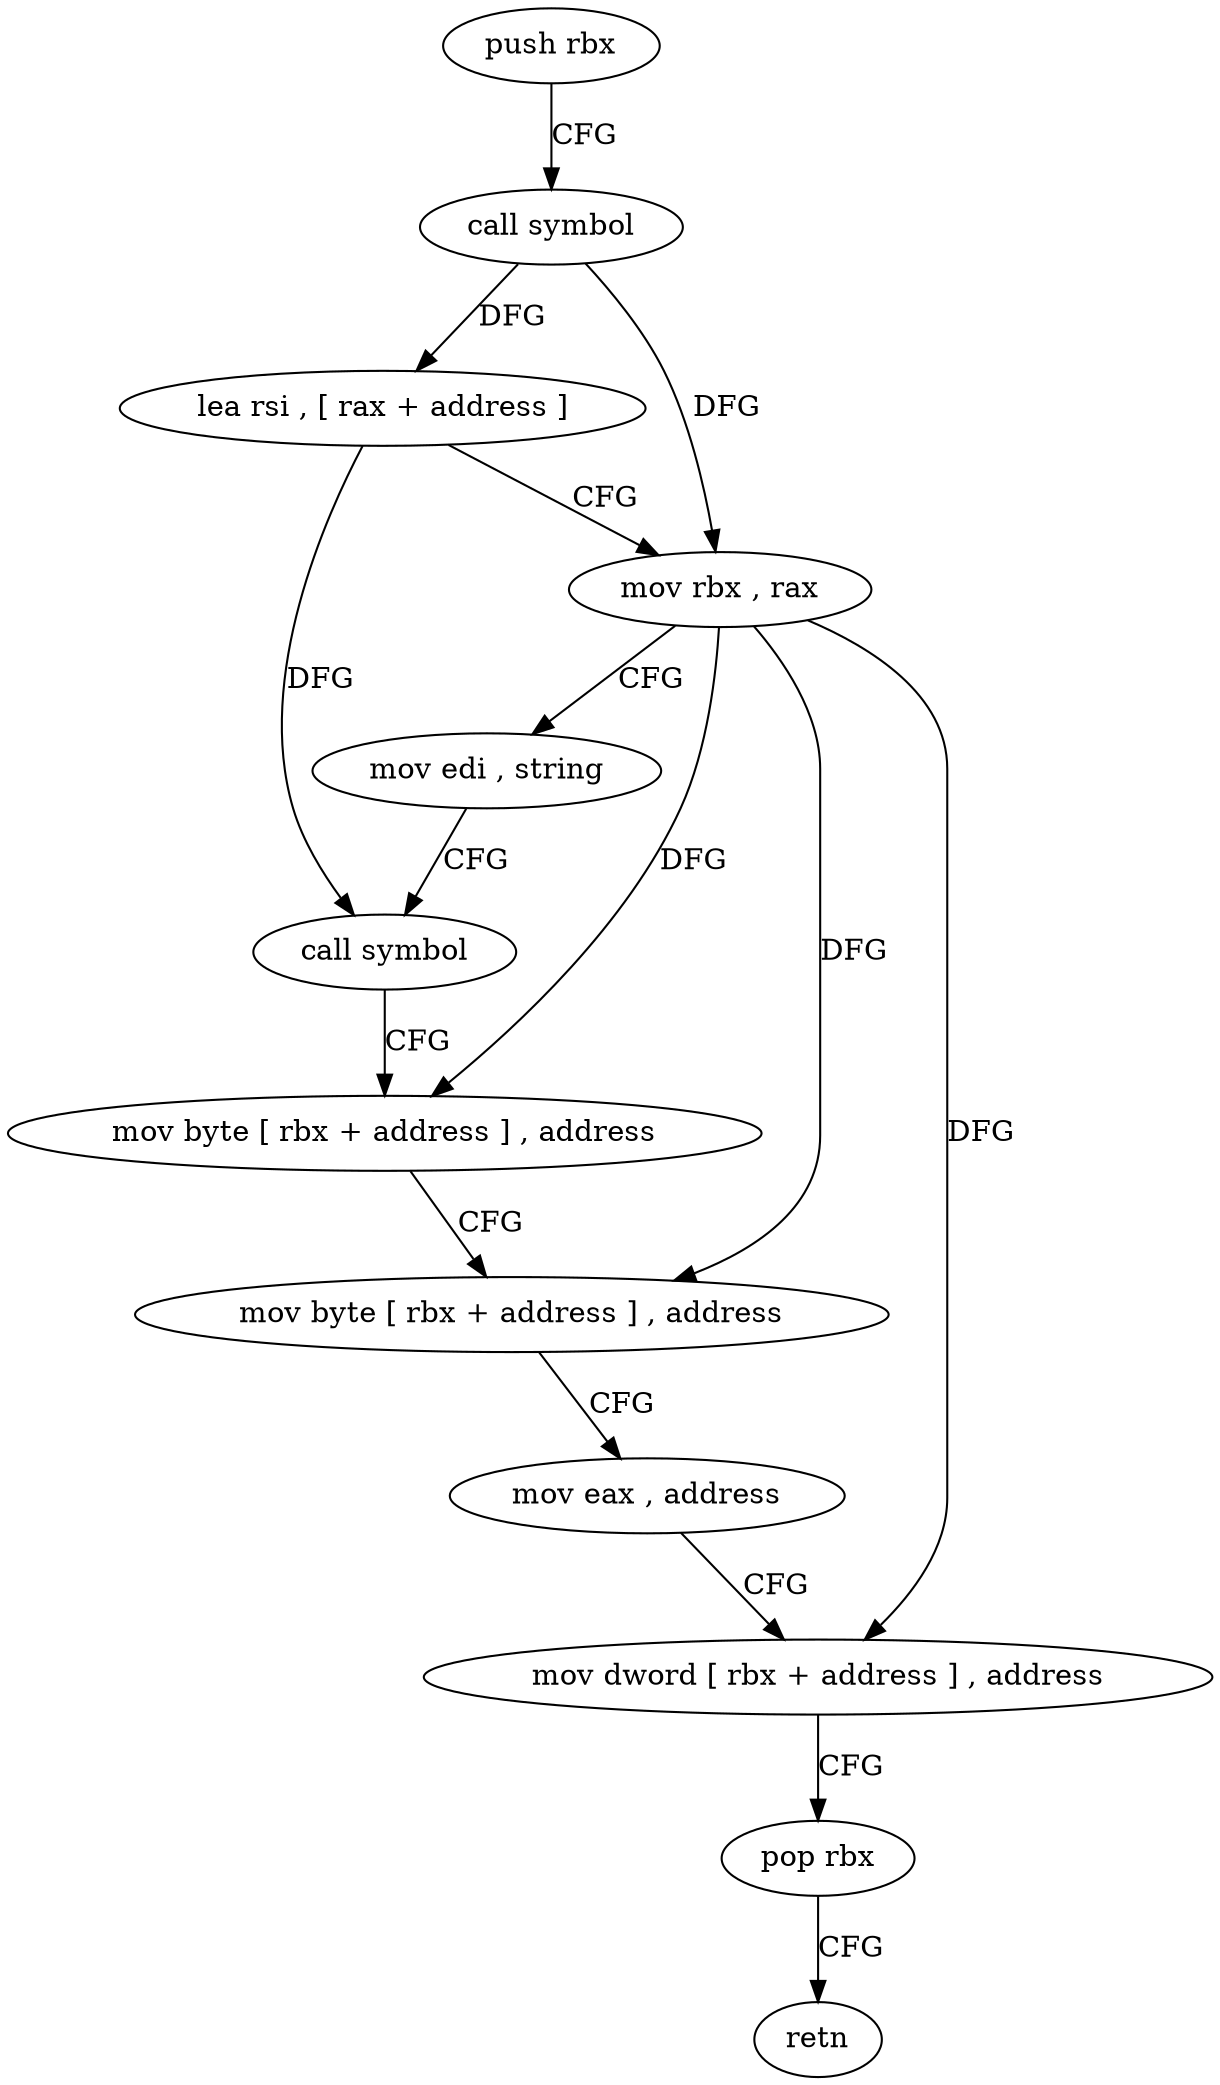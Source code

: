 digraph "func" {
"4254960" [label = "push rbx" ]
"4254961" [label = "call symbol" ]
"4254966" [label = "lea rsi , [ rax + address ]" ]
"4254970" [label = "mov rbx , rax" ]
"4254973" [label = "mov edi , string" ]
"4254978" [label = "call symbol" ]
"4254983" [label = "mov byte [ rbx + address ] , address" ]
"4254987" [label = "mov byte [ rbx + address ] , address" ]
"4254991" [label = "mov eax , address" ]
"4254996" [label = "mov dword [ rbx + address ] , address" ]
"4255003" [label = "pop rbx" ]
"4255004" [label = "retn" ]
"4254960" -> "4254961" [ label = "CFG" ]
"4254961" -> "4254966" [ label = "DFG" ]
"4254961" -> "4254970" [ label = "DFG" ]
"4254966" -> "4254970" [ label = "CFG" ]
"4254966" -> "4254978" [ label = "DFG" ]
"4254970" -> "4254973" [ label = "CFG" ]
"4254970" -> "4254983" [ label = "DFG" ]
"4254970" -> "4254987" [ label = "DFG" ]
"4254970" -> "4254996" [ label = "DFG" ]
"4254973" -> "4254978" [ label = "CFG" ]
"4254978" -> "4254983" [ label = "CFG" ]
"4254983" -> "4254987" [ label = "CFG" ]
"4254987" -> "4254991" [ label = "CFG" ]
"4254991" -> "4254996" [ label = "CFG" ]
"4254996" -> "4255003" [ label = "CFG" ]
"4255003" -> "4255004" [ label = "CFG" ]
}
